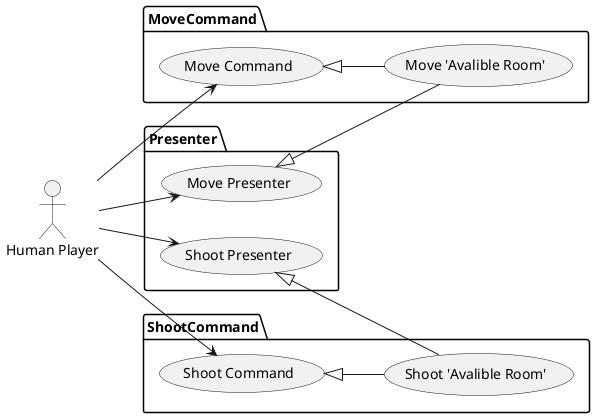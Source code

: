 ﻿@startuml

left to right direction

actor "Human Player" as hp

package Presenter {
    usecase "Move Presenter" as mp
    usecase "Shoot Presenter" as sp
}

hp --> mp
hp --> sp

package MoveCommand {
    usecase "Move Command" as mc
    
    hp --> mc
    
    usecase "Move 'Avalible Room'" as mar
    
    mc <|-- mar
    mp <|-- mar
}

package ShootCommand {
    usecase "Shoot Command" as sc
    
    hp --> sc
    
    usecase "Shoot 'Avalible Room'" as sar
    
    sc <|-- sar 
    sp <|-- sar
}

@enduml

